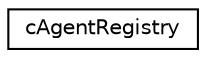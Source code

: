 digraph "Graphical Class Hierarchy"
{
 // LATEX_PDF_SIZE
  edge [fontname="Helvetica",fontsize="10",labelfontname="Helvetica",labelfontsize="10"];
  node [fontname="Helvetica",fontsize="10",shape=record];
  rankdir="LR";
  Node0 [label="cAgentRegistry",height=0.2,width=0.4,color="black", fillcolor="white", style="filled",URL="$classc_agent_registry.html",tooltip=" "];
}
